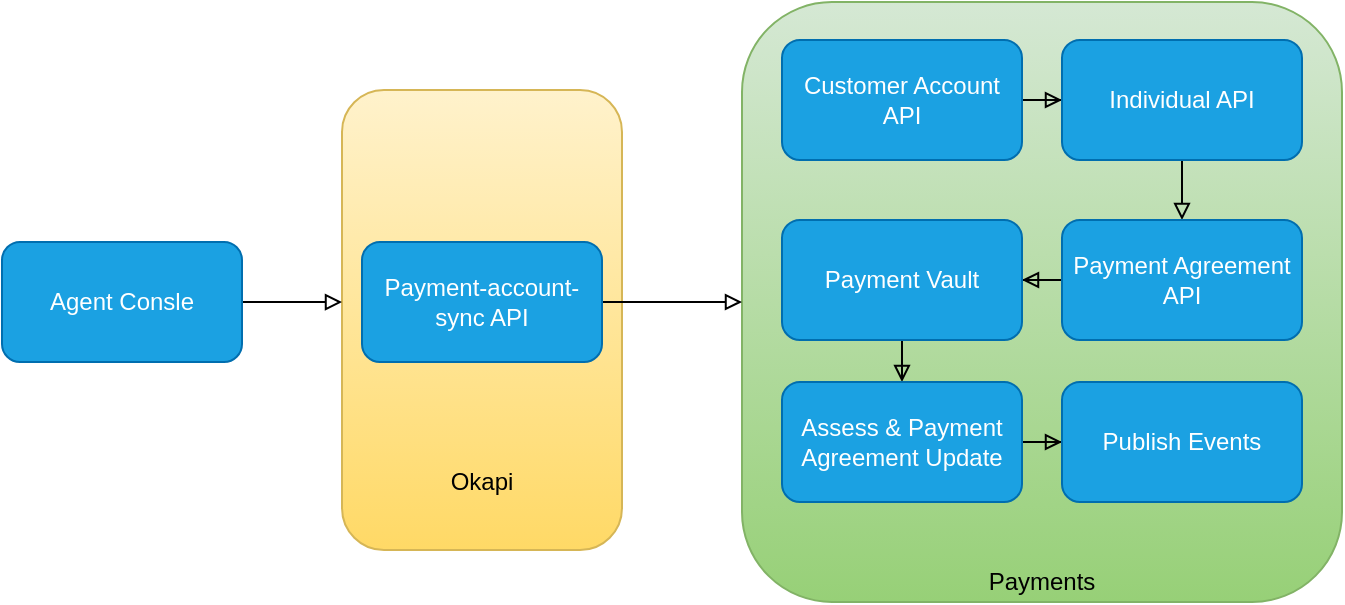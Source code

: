 <mxfile version="14.9.6" type="github">
  <diagram id="prtHgNgQTEPvFCAcTncT" name="Page-1">
    <mxGraphModel dx="786" dy="435" grid="1" gridSize="10" guides="1" tooltips="1" connect="1" arrows="1" fold="1" page="1" pageScale="1" pageWidth="827" pageHeight="1169" math="0" shadow="0">
      <root>
        <mxCell id="0" />
        <mxCell id="1" parent="0" />
        <mxCell id="ksjrsjDoHv7oubmzRovw-14" value="" style="rounded=1;whiteSpace=wrap;html=1;fillColor=#d5e8d4;strokeColor=#82b366;gradientColor=#97d077;" vertex="1" parent="1">
          <mxGeometry x="400" y="31" width="300" height="300" as="geometry" />
        </mxCell>
        <mxCell id="ksjrsjDoHv7oubmzRovw-10" value="" style="rounded=1;whiteSpace=wrap;html=1;gradientColor=#ffd966;fillColor=#fff2cc;strokeColor=#d6b656;" vertex="1" parent="1">
          <mxGeometry x="200" y="75" width="140" height="230" as="geometry" />
        </mxCell>
        <mxCell id="ksjrsjDoHv7oubmzRovw-17" style="edgeStyle=orthogonalEdgeStyle;rounded=0;orthogonalLoop=1;jettySize=auto;html=1;entryX=0;entryY=0.461;entryDx=0;entryDy=0;entryPerimeter=0;endArrow=block;endFill=0;" edge="1" parent="1" source="ksjrsjDoHv7oubmzRovw-1" target="ksjrsjDoHv7oubmzRovw-10">
          <mxGeometry relative="1" as="geometry" />
        </mxCell>
        <mxCell id="ksjrsjDoHv7oubmzRovw-1" value="Agent Consle" style="rounded=1;whiteSpace=wrap;html=1;fillColor=#1ba1e2;strokeColor=#006EAF;fontColor=#ffffff;" vertex="1" parent="1">
          <mxGeometry x="30" y="151" width="120" height="60" as="geometry" />
        </mxCell>
        <mxCell id="ksjrsjDoHv7oubmzRovw-18" style="edgeStyle=orthogonalEdgeStyle;rounded=0;orthogonalLoop=1;jettySize=auto;html=1;endArrow=block;endFill=0;" edge="1" parent="1" source="ksjrsjDoHv7oubmzRovw-2" target="ksjrsjDoHv7oubmzRovw-14">
          <mxGeometry relative="1" as="geometry" />
        </mxCell>
        <mxCell id="ksjrsjDoHv7oubmzRovw-2" value="Payment-account-sync API" style="rounded=1;whiteSpace=wrap;html=1;fillColor=#1ba1e2;strokeColor=#006EAF;fontColor=#ffffff;" vertex="1" parent="1">
          <mxGeometry x="210" y="151" width="120" height="60" as="geometry" />
        </mxCell>
        <mxCell id="ksjrsjDoHv7oubmzRovw-19" style="edgeStyle=orthogonalEdgeStyle;rounded=0;orthogonalLoop=1;jettySize=auto;html=1;endArrow=block;endFill=0;" edge="1" parent="1" source="ksjrsjDoHv7oubmzRovw-4" target="ksjrsjDoHv7oubmzRovw-5">
          <mxGeometry relative="1" as="geometry" />
        </mxCell>
        <mxCell id="ksjrsjDoHv7oubmzRovw-4" value="Customer Account API" style="rounded=1;whiteSpace=wrap;html=1;fillColor=#1ba1e2;strokeColor=#006EAF;fontColor=#ffffff;" vertex="1" parent="1">
          <mxGeometry x="420" y="50" width="120" height="60" as="geometry" />
        </mxCell>
        <mxCell id="ksjrsjDoHv7oubmzRovw-21" style="edgeStyle=orthogonalEdgeStyle;rounded=0;orthogonalLoop=1;jettySize=auto;html=1;entryX=0.5;entryY=0;entryDx=0;entryDy=0;endArrow=block;endFill=0;" edge="1" parent="1" source="ksjrsjDoHv7oubmzRovw-5" target="ksjrsjDoHv7oubmzRovw-6">
          <mxGeometry relative="1" as="geometry" />
        </mxCell>
        <mxCell id="ksjrsjDoHv7oubmzRovw-5" value="Individual API" style="rounded=1;whiteSpace=wrap;html=1;fillColor=#1ba1e2;strokeColor=#006EAF;fontColor=#ffffff;" vertex="1" parent="1">
          <mxGeometry x="560" y="50" width="120" height="60" as="geometry" />
        </mxCell>
        <mxCell id="ksjrsjDoHv7oubmzRovw-22" style="edgeStyle=orthogonalEdgeStyle;rounded=0;orthogonalLoop=1;jettySize=auto;html=1;entryX=1;entryY=0.5;entryDx=0;entryDy=0;endArrow=block;endFill=0;" edge="1" parent="1" source="ksjrsjDoHv7oubmzRovw-6" target="ksjrsjDoHv7oubmzRovw-7">
          <mxGeometry relative="1" as="geometry" />
        </mxCell>
        <mxCell id="ksjrsjDoHv7oubmzRovw-6" value="Payment Agreement API" style="rounded=1;whiteSpace=wrap;html=1;fillColor=#1ba1e2;strokeColor=#006EAF;fontColor=#ffffff;" vertex="1" parent="1">
          <mxGeometry x="560" y="140" width="120" height="60" as="geometry" />
        </mxCell>
        <mxCell id="ksjrsjDoHv7oubmzRovw-25" style="edgeStyle=orthogonalEdgeStyle;rounded=0;orthogonalLoop=1;jettySize=auto;html=1;entryX=0.5;entryY=0;entryDx=0;entryDy=0;endArrow=block;endFill=0;" edge="1" parent="1" source="ksjrsjDoHv7oubmzRovw-7" target="ksjrsjDoHv7oubmzRovw-8">
          <mxGeometry relative="1" as="geometry" />
        </mxCell>
        <mxCell id="ksjrsjDoHv7oubmzRovw-7" value="Payment Vault" style="rounded=1;whiteSpace=wrap;html=1;fillColor=#1ba1e2;strokeColor=#006EAF;fontColor=#ffffff;" vertex="1" parent="1">
          <mxGeometry x="420" y="140" width="120" height="60" as="geometry" />
        </mxCell>
        <mxCell id="ksjrsjDoHv7oubmzRovw-26" style="edgeStyle=orthogonalEdgeStyle;rounded=0;orthogonalLoop=1;jettySize=auto;html=1;entryX=0;entryY=0.5;entryDx=0;entryDy=0;endArrow=block;endFill=0;" edge="1" parent="1" source="ksjrsjDoHv7oubmzRovw-8" target="ksjrsjDoHv7oubmzRovw-9">
          <mxGeometry relative="1" as="geometry" />
        </mxCell>
        <mxCell id="ksjrsjDoHv7oubmzRovw-8" value="Assess &amp;amp; Payment Agreement Update" style="rounded=1;whiteSpace=wrap;html=1;fillColor=#1ba1e2;strokeColor=#006EAF;fontColor=#ffffff;" vertex="1" parent="1">
          <mxGeometry x="420" y="221" width="120" height="60" as="geometry" />
        </mxCell>
        <mxCell id="ksjrsjDoHv7oubmzRovw-9" value="Publish Events" style="rounded=1;whiteSpace=wrap;html=1;fillColor=#1ba1e2;strokeColor=#006EAF;fontColor=#ffffff;" vertex="1" parent="1">
          <mxGeometry x="560" y="221" width="120" height="60" as="geometry" />
        </mxCell>
        <mxCell id="ksjrsjDoHv7oubmzRovw-11" value="Okapi" style="text;html=1;strokeColor=none;fillColor=none;align=center;verticalAlign=middle;whiteSpace=wrap;rounded=0;" vertex="1" parent="1">
          <mxGeometry x="250" y="261" width="40" height="20" as="geometry" />
        </mxCell>
        <mxCell id="ksjrsjDoHv7oubmzRovw-15" value="Payments" style="text;html=1;strokeColor=none;fillColor=none;align=center;verticalAlign=middle;whiteSpace=wrap;rounded=0;" vertex="1" parent="1">
          <mxGeometry x="530" y="311" width="40" height="20" as="geometry" />
        </mxCell>
      </root>
    </mxGraphModel>
  </diagram>
</mxfile>
